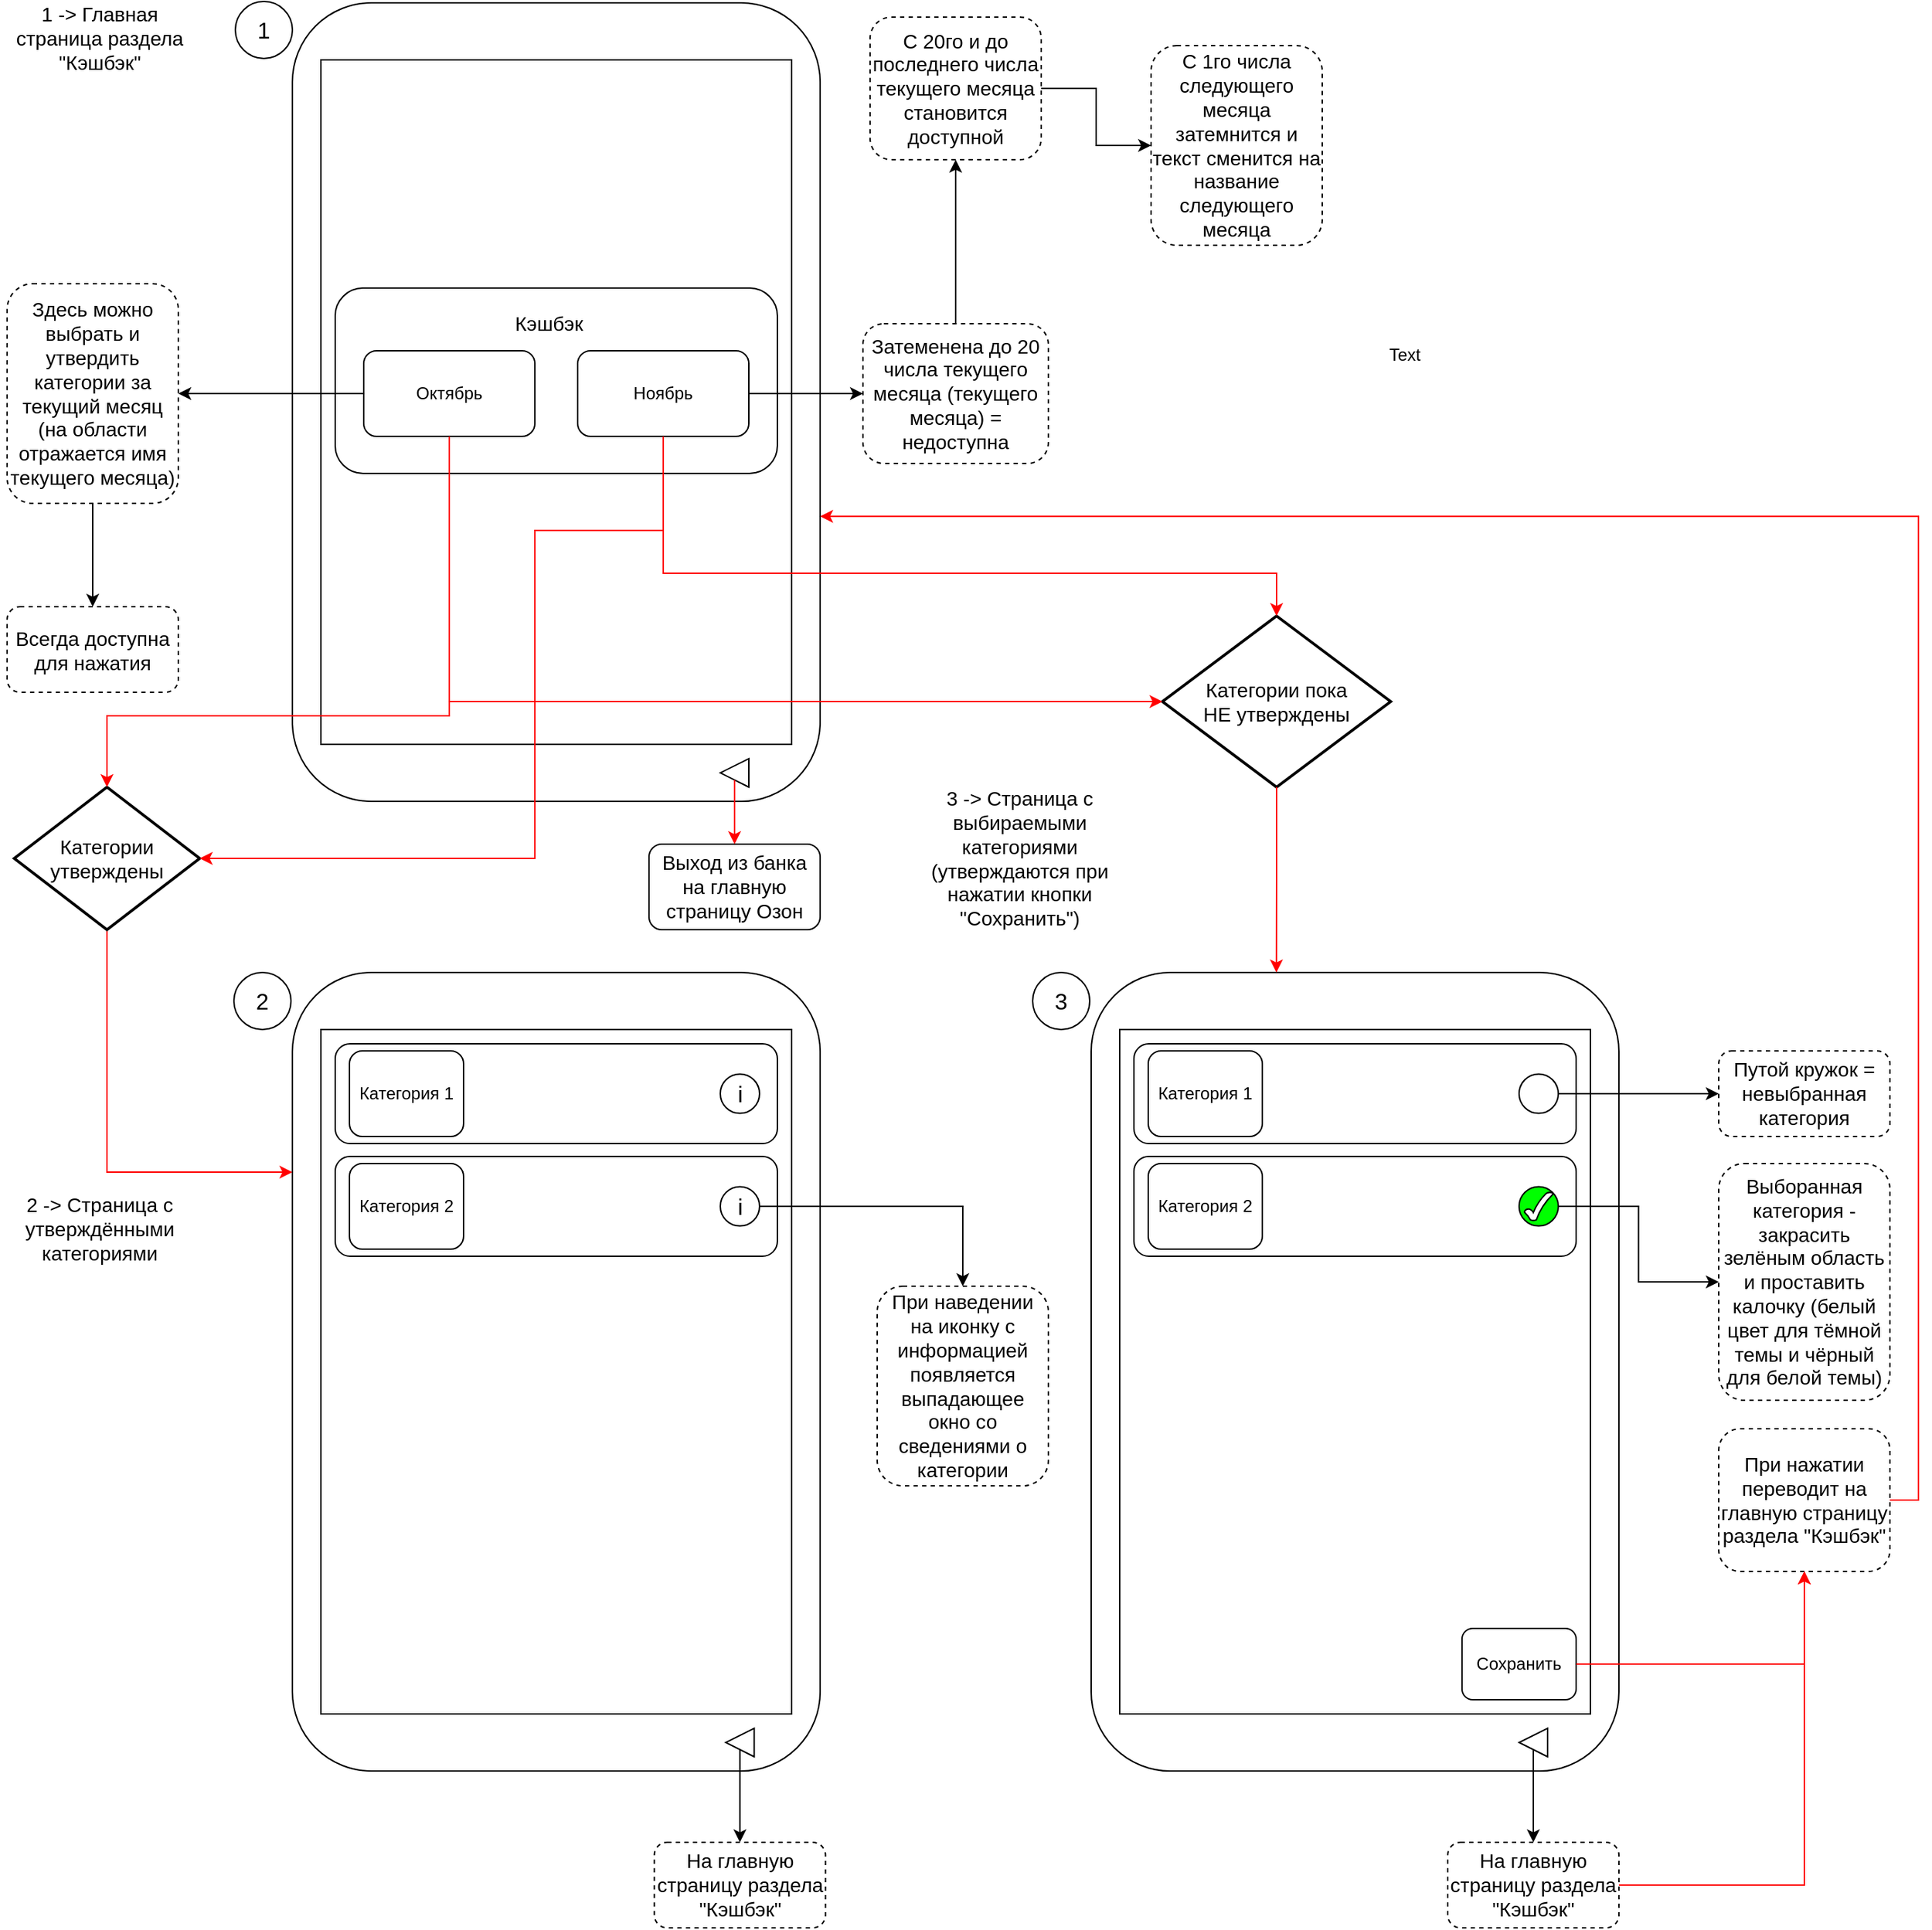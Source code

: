 <mxfile version="24.7.17">
  <diagram name="Page-1" id="li09qqb5fwVE3tS7wrpL">
    <mxGraphModel dx="1368" dy="835" grid="1" gridSize="10" guides="1" tooltips="1" connect="1" arrows="1" fold="1" page="1" pageScale="1" pageWidth="850" pageHeight="1100" math="0" shadow="0">
      <root>
        <mxCell id="0" />
        <mxCell id="1" parent="0" />
        <mxCell id="urL8BZHNpoyfXsBZfCev-18" value="" style="group" parent="1" vertex="1" connectable="0">
          <mxGeometry x="240" y="40" width="370" height="560" as="geometry" />
        </mxCell>
        <mxCell id="urL8BZHNpoyfXsBZfCev-15" value="" style="rounded=1;whiteSpace=wrap;html=1;" parent="urL8BZHNpoyfXsBZfCev-18" vertex="1">
          <mxGeometry width="370" height="560" as="geometry" />
        </mxCell>
        <mxCell id="urL8BZHNpoyfXsBZfCev-17" value="" style="rounded=0;whiteSpace=wrap;html=1;" parent="urL8BZHNpoyfXsBZfCev-18" vertex="1">
          <mxGeometry x="20" y="40" width="330" height="480" as="geometry" />
        </mxCell>
        <mxCell id="urL8BZHNpoyfXsBZfCev-19" value="" style="rounded=1;whiteSpace=wrap;html=1;" parent="urL8BZHNpoyfXsBZfCev-18" vertex="1">
          <mxGeometry x="30" y="200" width="310" height="130" as="geometry" />
        </mxCell>
        <mxCell id="urL8BZHNpoyfXsBZfCev-20" value="Октябрь" style="rounded=1;whiteSpace=wrap;html=1;" parent="urL8BZHNpoyfXsBZfCev-18" vertex="1">
          <mxGeometry x="50" y="244" width="120" height="60" as="geometry" />
        </mxCell>
        <mxCell id="urL8BZHNpoyfXsBZfCev-21" value="Ноябрь" style="rounded=1;whiteSpace=wrap;html=1;" parent="urL8BZHNpoyfXsBZfCev-18" vertex="1">
          <mxGeometry x="200" y="244" width="120" height="60" as="geometry" />
        </mxCell>
        <mxCell id="urL8BZHNpoyfXsBZfCev-22" value="&lt;font style=&quot;font-size: 14px;&quot;&gt;Кэшбэк&lt;/font&gt;" style="text;html=1;align=center;verticalAlign=middle;whiteSpace=wrap;rounded=0;" parent="urL8BZHNpoyfXsBZfCev-18" vertex="1">
          <mxGeometry x="150" y="210" width="60" height="30" as="geometry" />
        </mxCell>
        <mxCell id="_k14NOsf7yQXFgDvM924-61" value="" style="triangle;whiteSpace=wrap;html=1;rotation=-180;" parent="urL8BZHNpoyfXsBZfCev-18" vertex="1">
          <mxGeometry x="300" y="530" width="20" height="20" as="geometry" />
        </mxCell>
        <mxCell id="_k14NOsf7yQXFgDvM924-20" value="" style="edgeStyle=orthogonalEdgeStyle;rounded=0;orthogonalLoop=1;jettySize=auto;html=1;" parent="1" source="_k14NOsf7yQXFgDvM924-1" target="_k14NOsf7yQXFgDvM924-19" edge="1">
          <mxGeometry relative="1" as="geometry" />
        </mxCell>
        <mxCell id="_k14NOsf7yQXFgDvM924-1" value="&lt;font style=&quot;font-size: 14px;&quot;&gt;Здесь можно выбрать и утвердить категории за текущий месяц (на области отражается имя текущего месяца)&lt;/font&gt;" style="rounded=1;whiteSpace=wrap;html=1;dashed=1;" parent="1" vertex="1">
          <mxGeometry x="40" y="237" width="120" height="154" as="geometry" />
        </mxCell>
        <mxCell id="_k14NOsf7yQXFgDvM924-2" value="" style="edgeStyle=orthogonalEdgeStyle;rounded=0;orthogonalLoop=1;jettySize=auto;html=1;" parent="1" source="urL8BZHNpoyfXsBZfCev-20" target="_k14NOsf7yQXFgDvM924-1" edge="1">
          <mxGeometry relative="1" as="geometry" />
        </mxCell>
        <mxCell id="_k14NOsf7yQXFgDvM924-35" value="" style="edgeStyle=orthogonalEdgeStyle;rounded=0;orthogonalLoop=1;jettySize=auto;html=1;" parent="1" source="_k14NOsf7yQXFgDvM924-3" target="_k14NOsf7yQXFgDvM924-34" edge="1">
          <mxGeometry relative="1" as="geometry" />
        </mxCell>
        <mxCell id="_k14NOsf7yQXFgDvM924-3" value="&lt;font style=&quot;font-size: 14px;&quot;&gt;Затеменена до 20 числа текущего месяца (текущего месяца) = недоступна&lt;/font&gt;" style="whiteSpace=wrap;html=1;rounded=1;dashed=1;" parent="1" vertex="1">
          <mxGeometry x="640" y="265" width="130" height="98" as="geometry" />
        </mxCell>
        <mxCell id="_k14NOsf7yQXFgDvM924-4" value="" style="edgeStyle=orthogonalEdgeStyle;rounded=0;orthogonalLoop=1;jettySize=auto;html=1;" parent="1" source="urL8BZHNpoyfXsBZfCev-21" target="_k14NOsf7yQXFgDvM924-3" edge="1">
          <mxGeometry relative="1" as="geometry" />
        </mxCell>
        <mxCell id="_k14NOsf7yQXFgDvM924-5" value="" style="group" parent="1" vertex="1" connectable="0">
          <mxGeometry x="240" y="720" width="370" height="560" as="geometry" />
        </mxCell>
        <mxCell id="_k14NOsf7yQXFgDvM924-6" value="" style="rounded=1;whiteSpace=wrap;html=1;" parent="_k14NOsf7yQXFgDvM924-5" vertex="1">
          <mxGeometry width="370" height="560" as="geometry" />
        </mxCell>
        <mxCell id="_k14NOsf7yQXFgDvM924-7" value="" style="rounded=0;whiteSpace=wrap;html=1;" parent="_k14NOsf7yQXFgDvM924-5" vertex="1">
          <mxGeometry x="20" y="40" width="330" height="480" as="geometry" />
        </mxCell>
        <mxCell id="_k14NOsf7yQXFgDvM924-16" value="" style="rounded=1;whiteSpace=wrap;html=1;" parent="_k14NOsf7yQXFgDvM924-5" vertex="1">
          <mxGeometry x="30" y="50" width="310" height="70" as="geometry" />
        </mxCell>
        <mxCell id="_k14NOsf7yQXFgDvM924-17" value="Категория 1" style="rounded=1;whiteSpace=wrap;html=1;" parent="_k14NOsf7yQXFgDvM924-5" vertex="1">
          <mxGeometry x="40" y="55" width="80" height="60" as="geometry" />
        </mxCell>
        <mxCell id="_k14NOsf7yQXFgDvM924-18" value="&lt;font size=&quot;3&quot;&gt;i&lt;/font&gt;" style="ellipse;whiteSpace=wrap;html=1;aspect=fixed;" parent="_k14NOsf7yQXFgDvM924-5" vertex="1">
          <mxGeometry x="300" y="71.25" width="27.5" height="27.5" as="geometry" />
        </mxCell>
        <mxCell id="_k14NOsf7yQXFgDvM924-8" value="" style="rounded=1;whiteSpace=wrap;html=1;" parent="_k14NOsf7yQXFgDvM924-5" vertex="1">
          <mxGeometry x="30" y="129" width="310" height="70" as="geometry" />
        </mxCell>
        <mxCell id="_k14NOsf7yQXFgDvM924-9" value="Категория 2" style="rounded=1;whiteSpace=wrap;html=1;" parent="_k14NOsf7yQXFgDvM924-5" vertex="1">
          <mxGeometry x="40" y="134" width="80" height="60" as="geometry" />
        </mxCell>
        <mxCell id="_k14NOsf7yQXFgDvM924-14" value="&lt;font size=&quot;3&quot;&gt;i&lt;/font&gt;" style="ellipse;whiteSpace=wrap;html=1;aspect=fixed;" parent="_k14NOsf7yQXFgDvM924-5" vertex="1">
          <mxGeometry x="300" y="150.25" width="27.5" height="27.5" as="geometry" />
        </mxCell>
        <mxCell id="_k14NOsf7yQXFgDvM924-59" value="" style="triangle;whiteSpace=wrap;html=1;rotation=-180;" parent="_k14NOsf7yQXFgDvM924-5" vertex="1">
          <mxGeometry x="303.75" y="530" width="20" height="20" as="geometry" />
        </mxCell>
        <mxCell id="_k14NOsf7yQXFgDvM924-19" value="&lt;font style=&quot;font-size: 14px;&quot;&gt;Всегда доступна для нажатия&lt;/font&gt;" style="whiteSpace=wrap;html=1;rounded=1;dashed=1;" parent="1" vertex="1">
          <mxGeometry x="40" y="463.5" width="120" height="60" as="geometry" />
        </mxCell>
        <mxCell id="_k14NOsf7yQXFgDvM924-21" value="" style="group" parent="1" vertex="1" connectable="0">
          <mxGeometry x="800" y="720" width="370" height="560" as="geometry" />
        </mxCell>
        <mxCell id="_k14NOsf7yQXFgDvM924-22" value="" style="rounded=1;whiteSpace=wrap;html=1;" parent="_k14NOsf7yQXFgDvM924-21" vertex="1">
          <mxGeometry width="370" height="560" as="geometry" />
        </mxCell>
        <mxCell id="_k14NOsf7yQXFgDvM924-23" value="" style="rounded=0;whiteSpace=wrap;html=1;" parent="_k14NOsf7yQXFgDvM924-21" vertex="1">
          <mxGeometry x="20" y="40" width="330" height="480" as="geometry" />
        </mxCell>
        <mxCell id="_k14NOsf7yQXFgDvM924-24" value="" style="rounded=1;whiteSpace=wrap;html=1;" parent="_k14NOsf7yQXFgDvM924-21" vertex="1">
          <mxGeometry x="30" y="50" width="310" height="70" as="geometry" />
        </mxCell>
        <mxCell id="_k14NOsf7yQXFgDvM924-25" value="Категория 1" style="rounded=1;whiteSpace=wrap;html=1;" parent="_k14NOsf7yQXFgDvM924-21" vertex="1">
          <mxGeometry x="40" y="55" width="80" height="60" as="geometry" />
        </mxCell>
        <mxCell id="_k14NOsf7yQXFgDvM924-26" value="" style="ellipse;whiteSpace=wrap;html=1;aspect=fixed;" parent="_k14NOsf7yQXFgDvM924-21" vertex="1">
          <mxGeometry x="300" y="71.25" width="27.5" height="27.5" as="geometry" />
        </mxCell>
        <mxCell id="_k14NOsf7yQXFgDvM924-27" value="" style="rounded=1;whiteSpace=wrap;html=1;" parent="_k14NOsf7yQXFgDvM924-21" vertex="1">
          <mxGeometry x="30" y="129" width="310" height="70" as="geometry" />
        </mxCell>
        <mxCell id="_k14NOsf7yQXFgDvM924-28" value="Категория 2" style="rounded=1;whiteSpace=wrap;html=1;" parent="_k14NOsf7yQXFgDvM924-21" vertex="1">
          <mxGeometry x="40" y="134" width="80" height="60" as="geometry" />
        </mxCell>
        <mxCell id="_k14NOsf7yQXFgDvM924-29" value="" style="ellipse;whiteSpace=wrap;html=1;aspect=fixed;fillColor=#00FF00;" parent="_k14NOsf7yQXFgDvM924-21" vertex="1">
          <mxGeometry x="300" y="150.25" width="27.5" height="27.5" as="geometry" />
        </mxCell>
        <mxCell id="_k14NOsf7yQXFgDvM924-42" value="&lt;font style=&quot;font-size: 12px;&quot;&gt;Сохранить&lt;/font&gt;" style="rounded=1;whiteSpace=wrap;html=1;" parent="_k14NOsf7yQXFgDvM924-21" vertex="1">
          <mxGeometry x="260" y="460" width="80" height="50" as="geometry" />
        </mxCell>
        <mxCell id="_k14NOsf7yQXFgDvM924-43" value="" style="verticalLabelPosition=bottom;verticalAlign=top;html=1;shape=mxgraph.basic.tick" parent="_k14NOsf7yQXFgDvM924-21" vertex="1">
          <mxGeometry x="303.75" y="154" width="20" height="20" as="geometry" />
        </mxCell>
        <mxCell id="_k14NOsf7yQXFgDvM924-58" value="" style="triangle;whiteSpace=wrap;html=1;rotation=-180;" parent="_k14NOsf7yQXFgDvM924-21" vertex="1">
          <mxGeometry x="300" y="530" width="20" height="20" as="geometry" />
        </mxCell>
        <mxCell id="_k14NOsf7yQXFgDvM924-37" value="" style="edgeStyle=orthogonalEdgeStyle;rounded=0;orthogonalLoop=1;jettySize=auto;html=1;" parent="1" source="_k14NOsf7yQXFgDvM924-34" target="_k14NOsf7yQXFgDvM924-36" edge="1">
          <mxGeometry relative="1" as="geometry" />
        </mxCell>
        <mxCell id="_k14NOsf7yQXFgDvM924-34" value="&lt;font style=&quot;font-size: 14px;&quot;&gt;С 20го и до последнего числа текущего месяца становится доступной&lt;/font&gt;" style="whiteSpace=wrap;html=1;rounded=1;dashed=1;" parent="1" vertex="1">
          <mxGeometry x="645" y="50" width="120" height="100" as="geometry" />
        </mxCell>
        <mxCell id="_k14NOsf7yQXFgDvM924-36" value="&lt;font style=&quot;font-size: 14px;&quot;&gt;С 1го числа следующего месяца затемнится и текст сменится на название следующего месяца&lt;/font&gt;" style="whiteSpace=wrap;html=1;rounded=1;dashed=1;" parent="1" vertex="1">
          <mxGeometry x="842" y="70" width="120" height="140" as="geometry" />
        </mxCell>
        <mxCell id="_k14NOsf7yQXFgDvM924-40" value="&lt;font style=&quot;font-size: 14px;&quot;&gt;Путой кружок = невыбранная категория&lt;/font&gt;" style="rounded=1;whiteSpace=wrap;html=1;dashed=1;" parent="1" vertex="1">
          <mxGeometry x="1240" y="775" width="120" height="60" as="geometry" />
        </mxCell>
        <mxCell id="_k14NOsf7yQXFgDvM924-41" value="" style="edgeStyle=orthogonalEdgeStyle;rounded=0;orthogonalLoop=1;jettySize=auto;html=1;strokeColor=#000000;" parent="1" source="_k14NOsf7yQXFgDvM924-26" target="_k14NOsf7yQXFgDvM924-40" edge="1">
          <mxGeometry relative="1" as="geometry" />
        </mxCell>
        <mxCell id="_k14NOsf7yQXFgDvM924-46" value="&lt;font style=&quot;font-size: 14px;&quot;&gt;Выборанная категория - закрасить зелёным область и проставить калочку (белый цвет для тёмной темы и чёрный для белой темы)&lt;/font&gt;" style="rounded=1;whiteSpace=wrap;html=1;fillColor=#FFFFFF;dashed=1;" parent="1" vertex="1">
          <mxGeometry x="1240" y="854" width="120" height="166" as="geometry" />
        </mxCell>
        <mxCell id="_k14NOsf7yQXFgDvM924-47" value="" style="edgeStyle=orthogonalEdgeStyle;rounded=0;orthogonalLoop=1;jettySize=auto;html=1;strokeColor=#000000;" parent="1" source="_k14NOsf7yQXFgDvM924-29" target="_k14NOsf7yQXFgDvM924-46" edge="1">
          <mxGeometry relative="1" as="geometry" />
        </mxCell>
        <mxCell id="_k14NOsf7yQXFgDvM924-48" value="&lt;font style=&quot;font-size: 14px;&quot;&gt;При нажатии переводит на главную страницу раздела &quot;Кэшбэк&quot;&lt;/font&gt;" style="rounded=1;whiteSpace=wrap;html=1;dashed=1;" parent="1" vertex="1">
          <mxGeometry x="1240" y="1040" width="120" height="100" as="geometry" />
        </mxCell>
        <mxCell id="_k14NOsf7yQXFgDvM924-49" value="" style="edgeStyle=orthogonalEdgeStyle;rounded=0;orthogonalLoop=1;jettySize=auto;html=1;strokeColor=#FF0000;" parent="1" source="_k14NOsf7yQXFgDvM924-42" target="_k14NOsf7yQXFgDvM924-48" edge="1">
          <mxGeometry relative="1" as="geometry" />
        </mxCell>
        <mxCell id="_k14NOsf7yQXFgDvM924-51" value="&lt;font size=&quot;3&quot;&gt;1&lt;/font&gt;" style="ellipse;whiteSpace=wrap;html=1;aspect=fixed;" parent="1" vertex="1">
          <mxGeometry x="200" y="39" width="40" height="40" as="geometry" />
        </mxCell>
        <mxCell id="_k14NOsf7yQXFgDvM924-52" value="&lt;font style=&quot;font-size: 14px;&quot;&gt;При наведении на иконку с информацией появляется выпадающее окно со сведениями о категории&lt;/font&gt;" style="rounded=1;whiteSpace=wrap;html=1;dashed=1;" parent="1" vertex="1">
          <mxGeometry x="650" y="940" width="120" height="140" as="geometry" />
        </mxCell>
        <mxCell id="_k14NOsf7yQXFgDvM924-53" value="" style="edgeStyle=orthogonalEdgeStyle;rounded=0;orthogonalLoop=1;jettySize=auto;html=1;strokeColor=#000000;" parent="1" source="_k14NOsf7yQXFgDvM924-14" target="_k14NOsf7yQXFgDvM924-52" edge="1">
          <mxGeometry relative="1" as="geometry" />
        </mxCell>
        <mxCell id="_k14NOsf7yQXFgDvM924-54" value="&lt;font size=&quot;3&quot;&gt;2&lt;/font&gt;" style="ellipse;whiteSpace=wrap;html=1;aspect=fixed;" parent="1" vertex="1">
          <mxGeometry x="199" y="720" width="40" height="40" as="geometry" />
        </mxCell>
        <mxCell id="_k14NOsf7yQXFgDvM924-55" value="&lt;font size=&quot;3&quot;&gt;3&lt;/font&gt;" style="ellipse;whiteSpace=wrap;html=1;aspect=fixed;" parent="1" vertex="1">
          <mxGeometry x="759" y="720" width="40" height="40" as="geometry" />
        </mxCell>
        <mxCell id="_k14NOsf7yQXFgDvM924-56" style="edgeStyle=orthogonalEdgeStyle;rounded=0;orthogonalLoop=1;jettySize=auto;html=1;exitX=1;exitY=0.5;exitDx=0;exitDy=0;entryX=1;entryY=0.643;entryDx=0;entryDy=0;entryPerimeter=0;strokeColor=#FF0000;" parent="1" source="_k14NOsf7yQXFgDvM924-48" target="urL8BZHNpoyfXsBZfCev-15" edge="1">
          <mxGeometry relative="1" as="geometry" />
        </mxCell>
        <mxCell id="_k14NOsf7yQXFgDvM924-62" value="&lt;font style=&quot;font-size: 14px;&quot;&gt;Выход из банка на главную страницу Озон&lt;/font&gt;" style="rounded=1;whiteSpace=wrap;html=1;" parent="1" vertex="1">
          <mxGeometry x="490" y="630" width="120" height="60" as="geometry" />
        </mxCell>
        <mxCell id="_k14NOsf7yQXFgDvM924-63" value="" style="edgeStyle=orthogonalEdgeStyle;rounded=0;orthogonalLoop=1;jettySize=auto;html=1;strokeColor=#FF0000;" parent="1" source="_k14NOsf7yQXFgDvM924-61" target="_k14NOsf7yQXFgDvM924-62" edge="1">
          <mxGeometry relative="1" as="geometry" />
        </mxCell>
        <mxCell id="_k14NOsf7yQXFgDvM924-64" value="&lt;font style=&quot;font-size: 14px;&quot;&gt;На главную страницу раздела &quot;Кэшбэк&quot;&lt;/font&gt;" style="rounded=1;whiteSpace=wrap;html=1;dashed=1;" parent="1" vertex="1">
          <mxGeometry x="493.75" y="1330" width="120" height="60" as="geometry" />
        </mxCell>
        <mxCell id="_k14NOsf7yQXFgDvM924-65" value="" style="edgeStyle=orthogonalEdgeStyle;rounded=0;orthogonalLoop=1;jettySize=auto;html=1;strokeColor=#000000;" parent="1" source="_k14NOsf7yQXFgDvM924-59" target="_k14NOsf7yQXFgDvM924-64" edge="1">
          <mxGeometry relative="1" as="geometry" />
        </mxCell>
        <mxCell id="_k14NOsf7yQXFgDvM924-73" style="edgeStyle=orthogonalEdgeStyle;rounded=0;orthogonalLoop=1;jettySize=auto;html=1;exitX=1;exitY=0.5;exitDx=0;exitDy=0;entryX=0.5;entryY=1;entryDx=0;entryDy=0;strokeColor=#FF0000;" parent="1" source="_k14NOsf7yQXFgDvM924-66" target="_k14NOsf7yQXFgDvM924-48" edge="1">
          <mxGeometry relative="1" as="geometry" />
        </mxCell>
        <mxCell id="_k14NOsf7yQXFgDvM924-66" value="&lt;span style=&quot;font-size: 14px;&quot;&gt;На главную страницу раздела &quot;Кэшбэк&quot;&lt;/span&gt;" style="rounded=1;whiteSpace=wrap;html=1;dashed=1;" parent="1" vertex="1">
          <mxGeometry x="1050" y="1330" width="120" height="60" as="geometry" />
        </mxCell>
        <mxCell id="_k14NOsf7yQXFgDvM924-67" value="" style="edgeStyle=orthogonalEdgeStyle;rounded=0;orthogonalLoop=1;jettySize=auto;html=1;strokeColor=#000000;" parent="1" source="_k14NOsf7yQXFgDvM924-58" target="_k14NOsf7yQXFgDvM924-66" edge="1">
          <mxGeometry relative="1" as="geometry" />
        </mxCell>
        <mxCell id="N-lE7uRC2UTWvSIOL3Zv-1" value="Text" style="text;html=1;align=center;verticalAlign=middle;whiteSpace=wrap;rounded=0;" vertex="1" parent="1">
          <mxGeometry x="990" y="272" width="60" height="30" as="geometry" />
        </mxCell>
        <mxCell id="N-lE7uRC2UTWvSIOL3Zv-2" value="&lt;font style=&quot;font-size: 14px;&quot;&gt;1 -&amp;gt; Главная страница раздела &quot;Кэшбэк&quot;&lt;/font&gt;" style="text;html=1;align=center;verticalAlign=middle;whiteSpace=wrap;rounded=0;" vertex="1" parent="1">
          <mxGeometry x="40" y="40" width="130" height="50" as="geometry" />
        </mxCell>
        <mxCell id="N-lE7uRC2UTWvSIOL3Zv-3" value="&lt;span style=&quot;font-size: 14px;&quot;&gt;2 -&amp;gt; Страница с утверждёнными категориями&lt;/span&gt;" style="text;html=1;align=center;verticalAlign=middle;whiteSpace=wrap;rounded=0;" vertex="1" parent="1">
          <mxGeometry x="35" y="870" width="140" height="60" as="geometry" />
        </mxCell>
        <mxCell id="N-lE7uRC2UTWvSIOL3Zv-4" value="&lt;span style=&quot;font-size: 14px;&quot;&gt;3 -&amp;gt; Страница с выбираемыми категориями (утверждаются при нажатии кнопки &quot;Сохранить&quot;)&lt;/span&gt;" style="text;html=1;align=center;verticalAlign=middle;whiteSpace=wrap;rounded=0;" vertex="1" parent="1">
          <mxGeometry x="680" y="580" width="140" height="120" as="geometry" />
        </mxCell>
        <mxCell id="N-lE7uRC2UTWvSIOL3Zv-8" style="edgeStyle=orthogonalEdgeStyle;rounded=0;orthogonalLoop=1;jettySize=auto;html=1;exitX=0.5;exitY=1;exitDx=0;exitDy=0;exitPerimeter=0;entryX=0;entryY=0.25;entryDx=0;entryDy=0;strokeColor=#FF0000;" edge="1" parent="1" source="N-lE7uRC2UTWvSIOL3Zv-5" target="_k14NOsf7yQXFgDvM924-6">
          <mxGeometry relative="1" as="geometry" />
        </mxCell>
        <mxCell id="N-lE7uRC2UTWvSIOL3Zv-5" value="&lt;font style=&quot;font-size: 14px;&quot;&gt;Категории утверждены&lt;/font&gt;" style="strokeWidth=2;html=1;shape=mxgraph.flowchart.decision;whiteSpace=wrap;" vertex="1" parent="1">
          <mxGeometry x="45" y="590" width="130" height="100" as="geometry" />
        </mxCell>
        <mxCell id="N-lE7uRC2UTWvSIOL3Zv-6" style="edgeStyle=orthogonalEdgeStyle;rounded=0;orthogonalLoop=1;jettySize=auto;html=1;exitX=0.5;exitY=1;exitDx=0;exitDy=0;entryX=0.5;entryY=0;entryDx=0;entryDy=0;entryPerimeter=0;strokeColor=#FF0000;" edge="1" parent="1" source="urL8BZHNpoyfXsBZfCev-20" target="N-lE7uRC2UTWvSIOL3Zv-5">
          <mxGeometry relative="1" as="geometry">
            <Array as="points">
              <mxPoint x="350" y="540" />
              <mxPoint x="110" y="540" />
            </Array>
          </mxGeometry>
        </mxCell>
        <mxCell id="N-lE7uRC2UTWvSIOL3Zv-7" style="edgeStyle=orthogonalEdgeStyle;rounded=0;orthogonalLoop=1;jettySize=auto;html=1;exitX=0.5;exitY=1;exitDx=0;exitDy=0;entryX=1;entryY=0.5;entryDx=0;entryDy=0;entryPerimeter=0;strokeColor=#FF0000;" edge="1" parent="1" source="urL8BZHNpoyfXsBZfCev-21" target="N-lE7uRC2UTWvSIOL3Zv-5">
          <mxGeometry relative="1" as="geometry">
            <Array as="points">
              <mxPoint x="500" y="410" />
              <mxPoint x="410" y="410" />
              <mxPoint x="410" y="640" />
            </Array>
          </mxGeometry>
        </mxCell>
        <mxCell id="N-lE7uRC2UTWvSIOL3Zv-9" value="&lt;font style=&quot;font-size: 14px;&quot;&gt;Категории пока&lt;/font&gt;&lt;div&gt;&lt;font style=&quot;font-size: 14px;&quot;&gt;НЕ утверждены&lt;/font&gt;&lt;/div&gt;" style="strokeWidth=2;html=1;shape=mxgraph.flowchart.decision;whiteSpace=wrap;" vertex="1" parent="1">
          <mxGeometry x="850" y="470" width="160" height="120" as="geometry" />
        </mxCell>
        <mxCell id="N-lE7uRC2UTWvSIOL3Zv-12" style="edgeStyle=orthogonalEdgeStyle;rounded=0;orthogonalLoop=1;jettySize=auto;html=1;exitX=0.5;exitY=1;exitDx=0;exitDy=0;entryX=0.5;entryY=0;entryDx=0;entryDy=0;entryPerimeter=0;strokeColor=#FF0000;" edge="1" parent="1" source="urL8BZHNpoyfXsBZfCev-21" target="N-lE7uRC2UTWvSIOL3Zv-9">
          <mxGeometry relative="1" as="geometry">
            <Array as="points">
              <mxPoint x="500" y="440" />
              <mxPoint x="930" y="440" />
            </Array>
          </mxGeometry>
        </mxCell>
        <mxCell id="N-lE7uRC2UTWvSIOL3Zv-13" style="edgeStyle=orthogonalEdgeStyle;rounded=0;orthogonalLoop=1;jettySize=auto;html=1;exitX=0.5;exitY=1;exitDx=0;exitDy=0;entryX=0;entryY=0.5;entryDx=0;entryDy=0;entryPerimeter=0;strokeColor=#FF0000;" edge="1" parent="1" source="urL8BZHNpoyfXsBZfCev-20" target="N-lE7uRC2UTWvSIOL3Zv-9">
          <mxGeometry relative="1" as="geometry" />
        </mxCell>
        <mxCell id="N-lE7uRC2UTWvSIOL3Zv-14" style="edgeStyle=orthogonalEdgeStyle;rounded=0;orthogonalLoop=1;jettySize=auto;html=1;exitX=0.5;exitY=1;exitDx=0;exitDy=0;exitPerimeter=0;entryX=0.351;entryY=0;entryDx=0;entryDy=0;entryPerimeter=0;strokeColor=#FF0000;" edge="1" parent="1" source="N-lE7uRC2UTWvSIOL3Zv-9" target="_k14NOsf7yQXFgDvM924-22">
          <mxGeometry relative="1" as="geometry" />
        </mxCell>
      </root>
    </mxGraphModel>
  </diagram>
</mxfile>
